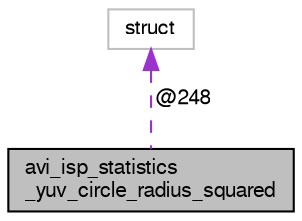 digraph "avi_isp_statistics_yuv_circle_radius_squared"
{
  edge [fontname="FreeSans",fontsize="10",labelfontname="FreeSans",labelfontsize="10"];
  node [fontname="FreeSans",fontsize="10",shape=record];
  Node1 [label="avi_isp_statistics\l_yuv_circle_radius_squared",height=0.2,width=0.4,color="black", fillcolor="grey75", style="filled", fontcolor="black"];
  Node2 -> Node1 [dir="back",color="darkorchid3",fontsize="10",style="dashed",label=" @248" ,fontname="FreeSans"];
  Node2 [label="struct",height=0.2,width=0.4,color="grey75", fillcolor="white", style="filled"];
}

